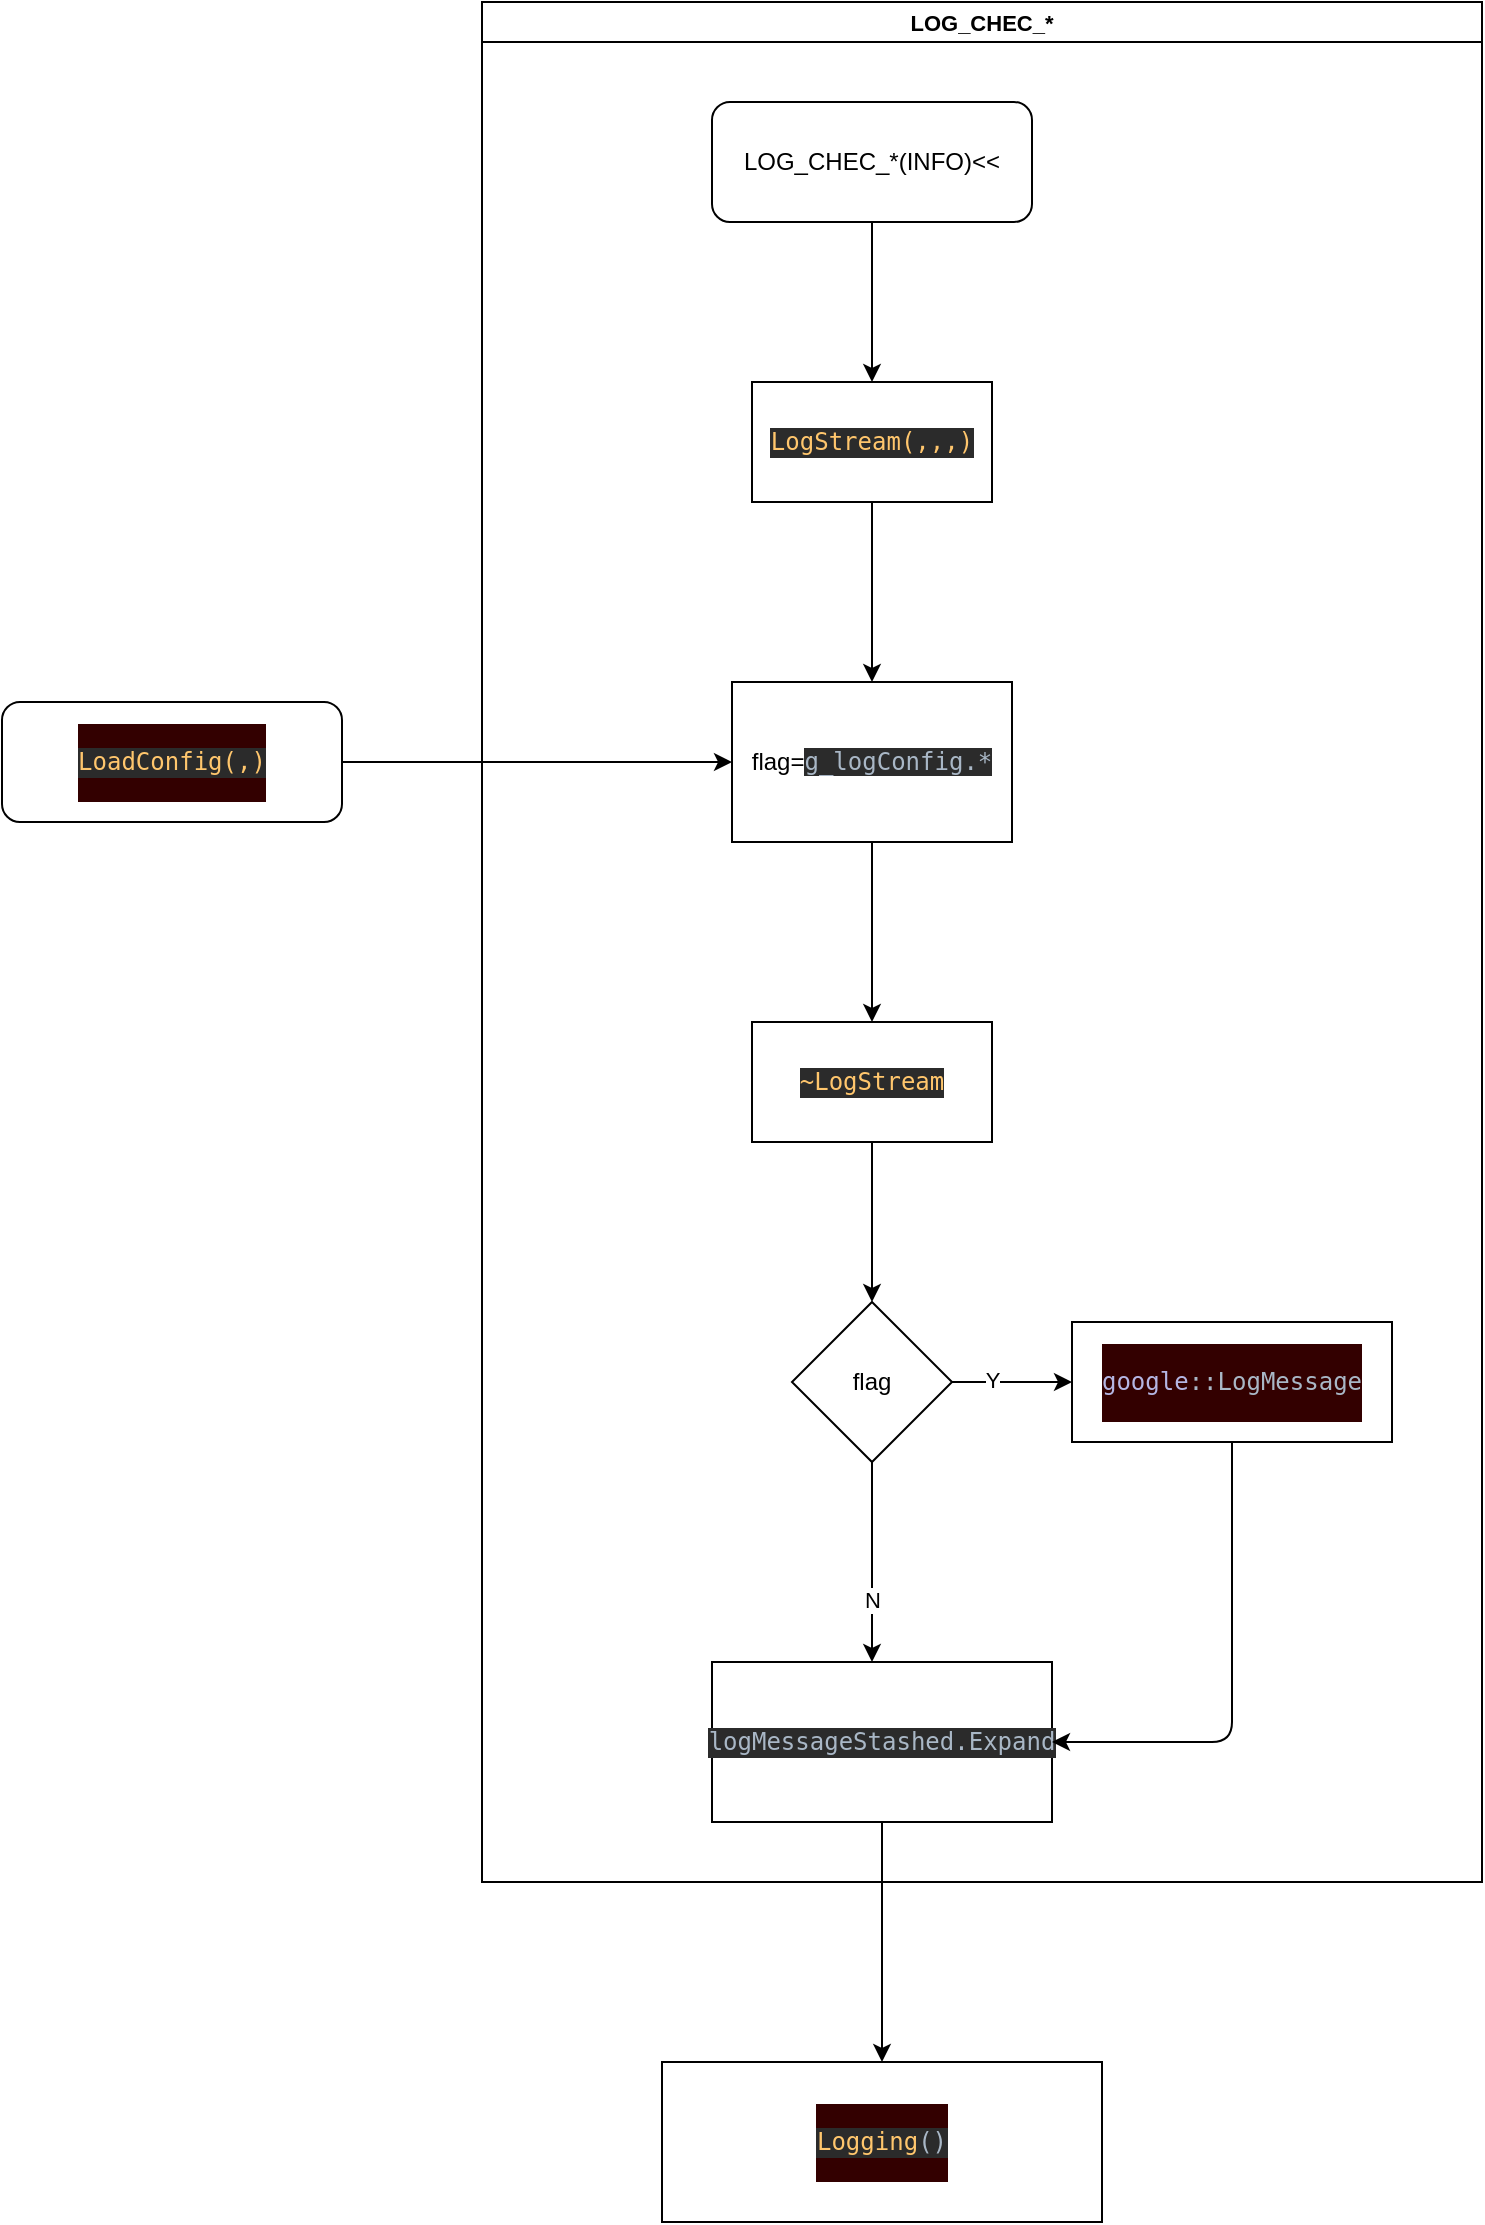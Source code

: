 <mxfile>
    <diagram id="WLWYwyjt_8Pe3ke1QhTj" name="Page-1">
        <mxGraphModel dx="1204" dy="798" grid="1" gridSize="10" guides="1" tooltips="1" connect="1" arrows="1" fold="1" page="1" pageScale="1" pageWidth="827" pageHeight="1169" math="0" shadow="0">
            <root>
                <mxCell id="0"/>
                <mxCell id="1" parent="0"/>
                <mxCell id="89" value="" style="group" vertex="1" connectable="0" parent="1">
                    <mxGeometry x="40" y="30" width="740" height="1110" as="geometry"/>
                </mxCell>
                <mxCell id="60" value="LOG_CHEC_*" style="swimlane;startSize=20;horizontal=1;containerType=tree;fontFamily=Helvetica;fontSize=11;fontColor=default;" parent="89" vertex="1">
                    <mxGeometry x="240" width="500" height="940" as="geometry"/>
                </mxCell>
                <mxCell id="21" value="" style="edgeStyle=none;html=1;" parent="60" source="17" edge="1">
                    <mxGeometry relative="1" as="geometry">
                        <mxPoint x="195" y="190" as="targetPoint"/>
                    </mxGeometry>
                </mxCell>
                <mxCell id="17" value="LOG_CHEC_*(INFO)&amp;lt;&amp;lt;" style="rounded=1;whiteSpace=wrap;html=1;" parent="60" vertex="1">
                    <mxGeometry x="115" y="50" width="160" height="60" as="geometry"/>
                </mxCell>
                <mxCell id="23" value="&lt;pre style=&quot;font-size: 9pt ; background-color: rgb(43 , 43 , 43) ; color: rgb(169 , 183 , 198) ; font-family: &amp;#34;jetbrains mono&amp;#34; , monospace&quot;&gt;&lt;span style=&quot;color: rgb(255 , 198 , 109)&quot;&gt;LogStream(,,,)&lt;/span&gt;&lt;/pre&gt;" style="rounded=0;whiteSpace=wrap;html=1;" parent="60" vertex="1">
                    <mxGeometry x="135" y="190" width="120" height="60" as="geometry"/>
                </mxCell>
                <mxCell id="27" value="flag=&lt;span style=&quot;background-color: rgb(43 , 43 , 43) ; color: rgb(169 , 183 , 198) ; font-family: &amp;#34;jetbrains mono&amp;#34; , monospace ; font-size: 9pt&quot;&gt;g_logConfig.*&lt;/span&gt;" style="whiteSpace=wrap;html=1;rounded=0;" parent="60" vertex="1">
                    <mxGeometry x="125" y="340" width="140" height="80" as="geometry"/>
                </mxCell>
                <mxCell id="28" value="" style="edgeStyle=none;html=1;" parent="60" source="23" target="27" edge="1">
                    <mxGeometry relative="1" as="geometry"/>
                </mxCell>
                <mxCell id="32" value="" style="edgeStyle=none;html=1;" parent="60" source="29" edge="1">
                    <mxGeometry relative="1" as="geometry">
                        <mxPoint x="195" y="650" as="targetPoint"/>
                    </mxGeometry>
                </mxCell>
                <mxCell id="29" value="&lt;pre style=&quot;font-size: 9pt ; background-color: rgb(43 , 43 , 43) ; color: rgb(169 , 183 , 198) ; font-family: &amp;#34;jetbrains mono&amp;#34; , monospace&quot;&gt;&lt;span style=&quot;color: rgb(255 , 198 , 109)&quot;&gt;~LogStream&lt;/span&gt;&lt;/pre&gt;" style="whiteSpace=wrap;html=1;rounded=0;" parent="60" vertex="1">
                    <mxGeometry x="135" y="510" width="120" height="60" as="geometry"/>
                </mxCell>
                <mxCell id="30" value="" style="edgeStyle=none;html=1;" parent="60" source="27" target="29" edge="1">
                    <mxGeometry relative="1" as="geometry"/>
                </mxCell>
                <mxCell id="43" value="" style="edgeStyle=none;shape=connector;rounded=1;html=1;labelBackgroundColor=default;fontFamily=Helvetica;fontSize=11;fontColor=default;endArrow=classic;strokeColor=default;" parent="60" source="34" edge="1">
                    <mxGeometry relative="1" as="geometry">
                        <mxPoint x="195" y="830" as="targetPoint"/>
                    </mxGeometry>
                </mxCell>
                <mxCell id="44" value="N" style="edgeLabel;html=1;align=center;verticalAlign=middle;resizable=0;points=[];fontSize=11;fontFamily=Helvetica;fontColor=default;" parent="43" vertex="1" connectable="0">
                    <mxGeometry x="0.378" relative="1" as="geometry">
                        <mxPoint as="offset"/>
                    </mxGeometry>
                </mxCell>
                <mxCell id="34" value="flag" style="rhombus;whiteSpace=wrap;html=1;" parent="60" vertex="1">
                    <mxGeometry x="155" y="650" width="80" height="80" as="geometry"/>
                </mxCell>
                <mxCell id="39" value="&lt;pre style=&quot;color: rgb(169, 183, 198); font-family: &amp;quot;jetbrains mono&amp;quot;, monospace; font-size: 9pt;&quot;&gt;&lt;span style=&quot;color: #b5b6e3&quot;&gt;google&lt;/span&gt;::LogMessage&lt;/pre&gt;" style="whiteSpace=wrap;html=1;labelBackgroundColor=#330000;" parent="60" vertex="1">
                    <mxGeometry x="295" y="660" width="160" height="60" as="geometry"/>
                </mxCell>
                <mxCell id="40" value="" style="edgeStyle=none;shape=connector;rounded=1;html=1;labelBackgroundColor=default;fontFamily=Helvetica;fontSize=11;fontColor=default;endArrow=classic;strokeColor=default;" parent="60" source="34" target="39" edge="1">
                    <mxGeometry relative="1" as="geometry"/>
                </mxCell>
                <mxCell id="41" value="Y" style="edgeLabel;html=1;align=center;verticalAlign=middle;resizable=0;points=[];fontSize=11;fontFamily=Helvetica;fontColor=default;" parent="40" vertex="1" connectable="0">
                    <mxGeometry x="-0.333" y="1" relative="1" as="geometry">
                        <mxPoint as="offset"/>
                    </mxGeometry>
                </mxCell>
                <mxCell id="42" value="&lt;pre style=&quot;background-color: #2b2b2b ; color: #a9b7c6 ; font-family: &amp;#34;jetbrains mono&amp;#34; , monospace ; font-size: 9.0pt&quot;&gt;logMessageStashed.Expand&lt;/pre&gt;" style="whiteSpace=wrap;html=1;" parent="60" vertex="1">
                    <mxGeometry x="115" y="830" width="170" height="80" as="geometry"/>
                </mxCell>
                <mxCell id="84" value="" style="endArrow=classic;html=1;rounded=1;labelBackgroundColor=default;fontFamily=Helvetica;fontSize=11;fontColor=default;strokeColor=default;shape=connector;exitX=0.5;exitY=1;exitDx=0;exitDy=0;entryX=1;entryY=0.5;entryDx=0;entryDy=0;" parent="60" source="39" target="42" edge="1">
                    <mxGeometry width="50" height="50" relative="1" as="geometry">
                        <mxPoint x="630" y="830" as="sourcePoint"/>
                        <mxPoint x="680" y="780" as="targetPoint"/>
                        <Array as="points">
                            <mxPoint x="375" y="870"/>
                        </Array>
                    </mxGeometry>
                </mxCell>
                <mxCell id="85" value="&lt;pre style=&quot;background-color: #2b2b2b ; color: #a9b7c6 ; font-family: &amp;#34;jetbrains mono&amp;#34; , monospace ; font-size: 9.0pt&quot;&gt;&lt;span style=&quot;color: #ffc66d&quot;&gt;LoadConfig(,)&lt;/span&gt;&lt;/pre&gt;" style="rounded=1;whiteSpace=wrap;html=1;labelBackgroundColor=#330000;fontFamily=Helvetica;fontSize=11;fontColor=default;" parent="89" vertex="1">
                    <mxGeometry y="350" width="170" height="60" as="geometry"/>
                </mxCell>
                <mxCell id="86" value="" style="endArrow=classic;html=1;rounded=1;labelBackgroundColor=default;fontFamily=Helvetica;fontSize=11;fontColor=default;strokeColor=default;shape=connector;exitX=0.5;exitY=1;exitDx=0;exitDy=0;" parent="89" source="42" edge="1">
                    <mxGeometry width="50" height="50" relative="1" as="geometry">
                        <mxPoint x="440" y="1060" as="sourcePoint"/>
                        <mxPoint x="440" y="1030" as="targetPoint"/>
                    </mxGeometry>
                </mxCell>
                <mxCell id="87" value="&lt;pre style=&quot;background-color: #2b2b2b ; color: #a9b7c6 ; font-family: &amp;quot;jetbrains mono&amp;quot; , monospace ; font-size: 9.0pt&quot;&gt;&lt;span style=&quot;color: #ffc66d&quot;&gt;Logging&lt;/span&gt;()&lt;/pre&gt;" style="rounded=0;whiteSpace=wrap;html=1;labelBackgroundColor=#330000;fontFamily=Helvetica;fontSize=11;fontColor=default;" parent="89" vertex="1">
                    <mxGeometry x="330" y="1030" width="220" height="80" as="geometry"/>
                </mxCell>
                <mxCell id="88" value="" style="endArrow=classic;html=1;rounded=1;labelBackgroundColor=default;fontFamily=Helvetica;fontSize=11;fontColor=default;strokeColor=default;shape=connector;exitX=1;exitY=0.5;exitDx=0;exitDy=0;entryX=0;entryY=0.5;entryDx=0;entryDy=0;" parent="89" source="85" target="27" edge="1">
                    <mxGeometry width="50" height="50" relative="1" as="geometry">
                        <mxPoint x="40" y="550" as="sourcePoint"/>
                        <mxPoint x="90" y="500" as="targetPoint"/>
                    </mxGeometry>
                </mxCell>
            </root>
        </mxGraphModel>
    </diagram>
</mxfile>